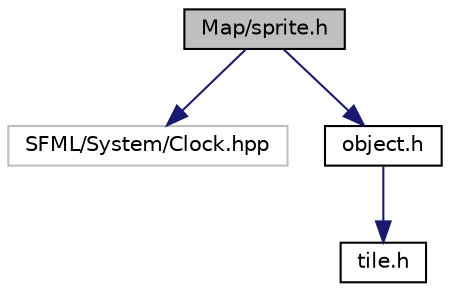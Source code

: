 digraph "Map/sprite.h"
{
  edge [fontname="Helvetica",fontsize="10",labelfontname="Helvetica",labelfontsize="10"];
  node [fontname="Helvetica",fontsize="10",shape=record];
  Node1 [label="Map/sprite.h",height=0.2,width=0.4,color="black", fillcolor="grey75", style="filled", fontcolor="black"];
  Node1 -> Node2 [color="midnightblue",fontsize="10",style="solid",fontname="Helvetica"];
  Node2 [label="SFML/System/Clock.hpp",height=0.2,width=0.4,color="grey75", fillcolor="white", style="filled"];
  Node1 -> Node3 [color="midnightblue",fontsize="10",style="solid",fontname="Helvetica"];
  Node3 [label="object.h",height=0.2,width=0.4,color="black", fillcolor="white", style="filled",URL="$object_8h.html"];
  Node3 -> Node4 [color="midnightblue",fontsize="10",style="solid",fontname="Helvetica"];
  Node4 [label="tile.h",height=0.2,width=0.4,color="black", fillcolor="white", style="filled",URL="$tile_8h.html"];
}
